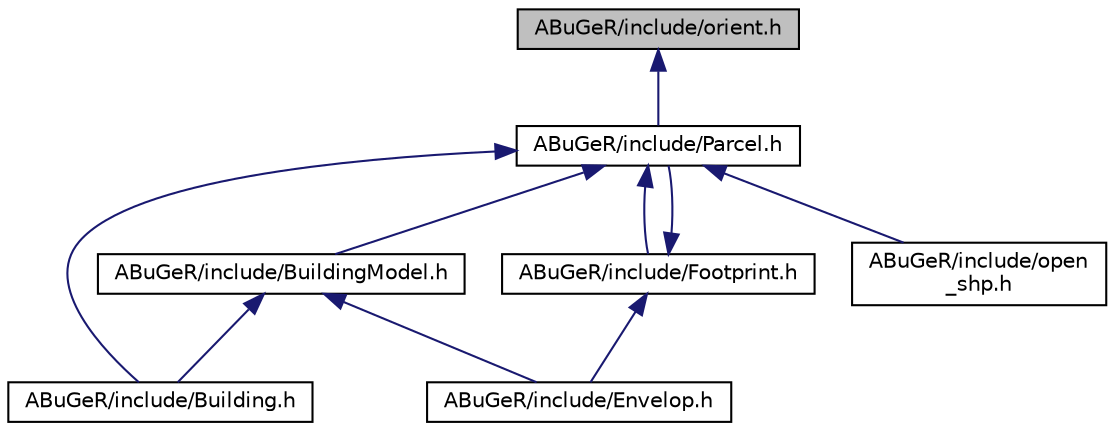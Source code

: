 digraph "ABuGeR/include/orient.h"
{
  edge [fontname="Helvetica",fontsize="10",labelfontname="Helvetica",labelfontsize="10"];
  node [fontname="Helvetica",fontsize="10",shape=record];
  Node1 [label="ABuGeR/include/orient.h",height=0.2,width=0.4,color="black", fillcolor="grey75", style="filled", fontcolor="black"];
  Node1 -> Node2 [dir="back",color="midnightblue",fontsize="10",style="solid",fontname="Helvetica"];
  Node2 [label="ABuGeR/include/Parcel.h",height=0.2,width=0.4,color="black", fillcolor="white", style="filled",URL="$dc/db6/Parcel_8h_source.html"];
  Node2 -> Node3 [dir="back",color="midnightblue",fontsize="10",style="solid",fontname="Helvetica"];
  Node3 [label="ABuGeR/include/Building.h",height=0.2,width=0.4,color="black", fillcolor="white", style="filled",URL="$d8/dac/Building_8h_source.html"];
  Node2 -> Node4 [dir="back",color="midnightblue",fontsize="10",style="solid",fontname="Helvetica"];
  Node4 [label="ABuGeR/include/Footprint.h",height=0.2,width=0.4,color="black", fillcolor="white", style="filled",URL="$dc/d8e/Footprint_8h_source.html"];
  Node4 -> Node2 [dir="back",color="midnightblue",fontsize="10",style="solid",fontname="Helvetica"];
  Node4 -> Node5 [dir="back",color="midnightblue",fontsize="10",style="solid",fontname="Helvetica"];
  Node5 [label="ABuGeR/include/Envelop.h",height=0.2,width=0.4,color="black", fillcolor="white", style="filled",URL="$d3/d45/Envelop_8h_source.html"];
  Node2 -> Node6 [dir="back",color="midnightblue",fontsize="10",style="solid",fontname="Helvetica"];
  Node6 [label="ABuGeR/include/BuildingModel.h",height=0.2,width=0.4,color="black", fillcolor="white", style="filled",URL="$d7/d50/BuildingModel_8h_source.html"];
  Node6 -> Node3 [dir="back",color="midnightblue",fontsize="10",style="solid",fontname="Helvetica"];
  Node6 -> Node5 [dir="back",color="midnightblue",fontsize="10",style="solid",fontname="Helvetica"];
  Node2 -> Node7 [dir="back",color="midnightblue",fontsize="10",style="solid",fontname="Helvetica"];
  Node7 [label="ABuGeR/include/open\l_shp.h",height=0.2,width=0.4,color="black", fillcolor="white", style="filled",URL="$d0/d40/open__shp_8h.html"];
}
